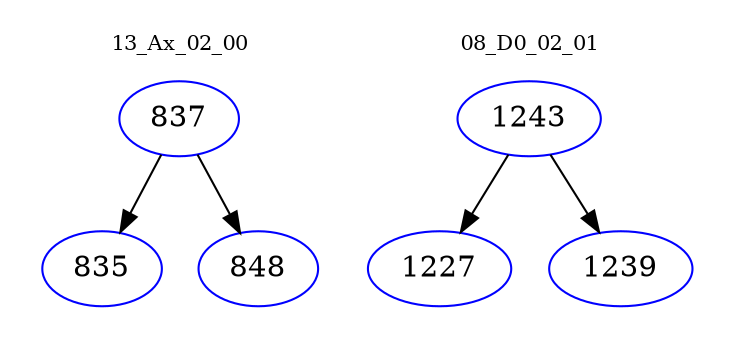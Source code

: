 digraph{
subgraph cluster_0 {
color = white
label = "13_Ax_02_00";
fontsize=10;
T0_837 [label="837", color="blue"]
T0_837 -> T0_835 [color="black"]
T0_835 [label="835", color="blue"]
T0_837 -> T0_848 [color="black"]
T0_848 [label="848", color="blue"]
}
subgraph cluster_1 {
color = white
label = "08_D0_02_01";
fontsize=10;
T1_1243 [label="1243", color="blue"]
T1_1243 -> T1_1227 [color="black"]
T1_1227 [label="1227", color="blue"]
T1_1243 -> T1_1239 [color="black"]
T1_1239 [label="1239", color="blue"]
}
}

